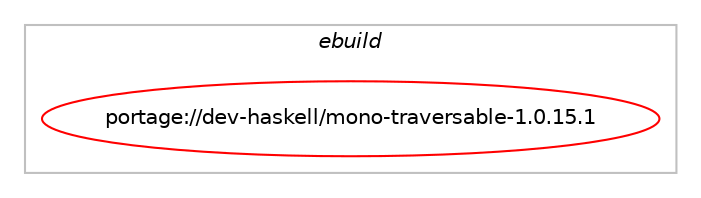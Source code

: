 digraph prolog {

# *************
# Graph options
# *************

newrank=true;
concentrate=true;
compound=true;
graph [rankdir=LR,fontname=Helvetica,fontsize=10,ranksep=1.5];#, ranksep=2.5, nodesep=0.2];
edge  [arrowhead=vee];
node  [fontname=Helvetica,fontsize=10];

# **********
# The ebuild
# **********

subgraph cluster_leftcol {
color=gray;
label=<<i>ebuild</i>>;
id [label="portage://dev-haskell/mono-traversable-1.0.15.1", color=red, width=4, href="../dev-haskell/mono-traversable-1.0.15.1.svg"];
}

# ****************
# The dependencies
# ****************

subgraph cluster_midcol {
color=gray;
label=<<i>dependencies</i>>;
subgraph cluster_compile {
fillcolor="#eeeeee";
style=filled;
label=<<i>compile</i>>;
# *** BEGIN UNKNOWN DEPENDENCY TYPE (TODO) ***
# id -> equal(use_conditional_group(positive,hscolour,portage://dev-haskell/mono-traversable-1.0.15.1,[package_dependency(portage://dev-haskell/mono-traversable-1.0.15.1,install,no,dev-haskell,hscolour,none,[,,],[],[])]))
# *** END UNKNOWN DEPENDENCY TYPE (TODO) ***

# *** BEGIN UNKNOWN DEPENDENCY TYPE (TODO) ***
# id -> equal(use_conditional_group(positive,test,portage://dev-haskell/mono-traversable-1.0.15.1,[package_dependency(portage://dev-haskell/mono-traversable-1.0.15.1,install,no,dev-haskell,foldl,none,[,,],[],[]),package_dependency(portage://dev-haskell/mono-traversable-1.0.15.1,install,no,dev-haskell,hspec,none,[,,],[],[]),package_dependency(portage://dev-haskell/mono-traversable-1.0.15.1,install,no,dev-haskell,hunit,none,[,,],[],[]),package_dependency(portage://dev-haskell/mono-traversable-1.0.15.1,install,no,dev-haskell,quickcheck,none,[,,],[],[]),package_dependency(portage://dev-haskell/mono-traversable-1.0.15.1,install,no,dev-haskell,semigroups,none,[,,],[],[])]))
# *** END UNKNOWN DEPENDENCY TYPE (TODO) ***

# *** BEGIN UNKNOWN DEPENDENCY TYPE (TODO) ***
# id -> equal(package_dependency(portage://dev-haskell/mono-traversable-1.0.15.1,install,no,dev-haskell,cabal,greaterequal,[2.0.0.2,,,2.0.0.2],[],[]))
# *** END UNKNOWN DEPENDENCY TYPE (TODO) ***

# *** BEGIN UNKNOWN DEPENDENCY TYPE (TODO) ***
# id -> equal(package_dependency(portage://dev-haskell/mono-traversable-1.0.15.1,install,no,dev-haskell,hashable,none,[,,],any_same_slot,[use(optenable(profile),none)]))
# *** END UNKNOWN DEPENDENCY TYPE (TODO) ***

# *** BEGIN UNKNOWN DEPENDENCY TYPE (TODO) ***
# id -> equal(package_dependency(portage://dev-haskell/mono-traversable-1.0.15.1,install,no,dev-haskell,split,greaterequal,[0.2,,,0.2],any_same_slot,[use(optenable(profile),none)]))
# *** END UNKNOWN DEPENDENCY TYPE (TODO) ***

# *** BEGIN UNKNOWN DEPENDENCY TYPE (TODO) ***
# id -> equal(package_dependency(portage://dev-haskell/mono-traversable-1.0.15.1,install,no,dev-haskell,text,greaterequal,[0.11,,,0.11],any_same_slot,[use(optenable(profile),none)]))
# *** END UNKNOWN DEPENDENCY TYPE (TODO) ***

# *** BEGIN UNKNOWN DEPENDENCY TYPE (TODO) ***
# id -> equal(package_dependency(portage://dev-haskell/mono-traversable-1.0.15.1,install,no,dev-haskell,unordered-containers,greaterequal,[0.2,,,0.2],any_same_slot,[use(optenable(profile),none)]))
# *** END UNKNOWN DEPENDENCY TYPE (TODO) ***

# *** BEGIN UNKNOWN DEPENDENCY TYPE (TODO) ***
# id -> equal(package_dependency(portage://dev-haskell/mono-traversable-1.0.15.1,install,no,dev-haskell,vector,greaterequal,[0.10,,,0.10],any_same_slot,[use(optenable(profile),none)]))
# *** END UNKNOWN DEPENDENCY TYPE (TODO) ***

# *** BEGIN UNKNOWN DEPENDENCY TYPE (TODO) ***
# id -> equal(package_dependency(portage://dev-haskell/mono-traversable-1.0.15.1,install,no,dev-haskell,vector-algorithms,greaterequal,[0.6,,,0.6],any_same_slot,[use(optenable(profile),none)]))
# *** END UNKNOWN DEPENDENCY TYPE (TODO) ***

# *** BEGIN UNKNOWN DEPENDENCY TYPE (TODO) ***
# id -> equal(package_dependency(portage://dev-haskell/mono-traversable-1.0.15.1,install,no,dev-lang,ghc,greaterequal,[8.2.1,,,8.2.1],any_same_slot,[]))
# *** END UNKNOWN DEPENDENCY TYPE (TODO) ***

# *** BEGIN UNKNOWN DEPENDENCY TYPE (TODO) ***
# id -> equal(package_dependency(portage://dev-haskell/mono-traversable-1.0.15.1,install,no,dev-lang,ghc,smaller,[9.1,,,9.1],[],[]))
# *** END UNKNOWN DEPENDENCY TYPE (TODO) ***

}
subgraph cluster_compileandrun {
fillcolor="#eeeeee";
style=filled;
label=<<i>compile and run</i>>;
}
subgraph cluster_run {
fillcolor="#eeeeee";
style=filled;
label=<<i>run</i>>;
# *** BEGIN UNKNOWN DEPENDENCY TYPE (TODO) ***
# id -> equal(package_dependency(portage://dev-haskell/mono-traversable-1.0.15.1,run,no,dev-haskell,hashable,none,[,,],any_same_slot,[use(optenable(profile),none)]))
# *** END UNKNOWN DEPENDENCY TYPE (TODO) ***

# *** BEGIN UNKNOWN DEPENDENCY TYPE (TODO) ***
# id -> equal(package_dependency(portage://dev-haskell/mono-traversable-1.0.15.1,run,no,dev-haskell,split,greaterequal,[0.2,,,0.2],any_same_slot,[use(optenable(profile),none)]))
# *** END UNKNOWN DEPENDENCY TYPE (TODO) ***

# *** BEGIN UNKNOWN DEPENDENCY TYPE (TODO) ***
# id -> equal(package_dependency(portage://dev-haskell/mono-traversable-1.0.15.1,run,no,dev-haskell,text,greaterequal,[0.11,,,0.11],any_same_slot,[use(optenable(profile),none)]))
# *** END UNKNOWN DEPENDENCY TYPE (TODO) ***

# *** BEGIN UNKNOWN DEPENDENCY TYPE (TODO) ***
# id -> equal(package_dependency(portage://dev-haskell/mono-traversable-1.0.15.1,run,no,dev-haskell,unordered-containers,greaterequal,[0.2,,,0.2],any_same_slot,[use(optenable(profile),none)]))
# *** END UNKNOWN DEPENDENCY TYPE (TODO) ***

# *** BEGIN UNKNOWN DEPENDENCY TYPE (TODO) ***
# id -> equal(package_dependency(portage://dev-haskell/mono-traversable-1.0.15.1,run,no,dev-haskell,vector,greaterequal,[0.10,,,0.10],any_same_slot,[use(optenable(profile),none)]))
# *** END UNKNOWN DEPENDENCY TYPE (TODO) ***

# *** BEGIN UNKNOWN DEPENDENCY TYPE (TODO) ***
# id -> equal(package_dependency(portage://dev-haskell/mono-traversable-1.0.15.1,run,no,dev-haskell,vector-algorithms,greaterequal,[0.6,,,0.6],any_same_slot,[use(optenable(profile),none)]))
# *** END UNKNOWN DEPENDENCY TYPE (TODO) ***

# *** BEGIN UNKNOWN DEPENDENCY TYPE (TODO) ***
# id -> equal(package_dependency(portage://dev-haskell/mono-traversable-1.0.15.1,run,no,dev-lang,ghc,greaterequal,[8.2.1,,,8.2.1],any_same_slot,[]))
# *** END UNKNOWN DEPENDENCY TYPE (TODO) ***

# *** BEGIN UNKNOWN DEPENDENCY TYPE (TODO) ***
# id -> equal(package_dependency(portage://dev-haskell/mono-traversable-1.0.15.1,run,no,dev-lang,ghc,none,[,,],any_same_slot,[use(optenable(profile),none)]))
# *** END UNKNOWN DEPENDENCY TYPE (TODO) ***

# *** BEGIN UNKNOWN DEPENDENCY TYPE (TODO) ***
# id -> equal(package_dependency(portage://dev-haskell/mono-traversable-1.0.15.1,run,no,dev-lang,ghc,smaller,[9.1,,,9.1],[],[]))
# *** END UNKNOWN DEPENDENCY TYPE (TODO) ***

}
}

# **************
# The candidates
# **************

subgraph cluster_choices {
rank=same;
color=gray;
label=<<i>candidates</i>>;

}

}
